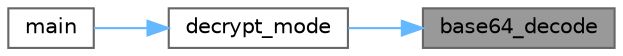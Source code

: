 digraph "base64_decode"
{
 // LATEX_PDF_SIZE
  bgcolor="transparent";
  edge [fontname=Helvetica,fontsize=10,labelfontname=Helvetica,labelfontsize=10];
  node [fontname=Helvetica,fontsize=10,shape=box,height=0.2,width=0.4];
  rankdir="RL";
  Node1 [id="Node000001",label="base64_decode",height=0.2,width=0.4,color="gray40", fillcolor="grey60", style="filled", fontcolor="black",tooltip="Decodes a Base64 string into raw binary data."];
  Node1 -> Node2 [id="edge1_Node000001_Node000002",dir="back",color="steelblue1",style="solid",tooltip=" "];
  Node2 [id="Node000002",label="decrypt_mode",height=0.2,width=0.4,color="grey40", fillcolor="white", style="filled",URL="$main__utils_8c.html#af204dc98bd83f01ebf0334ba95a02dee",tooltip="Performs decryption based on the given arguments."];
  Node2 -> Node3 [id="edge2_Node000002_Node000003",dir="back",color="steelblue1",style="solid",tooltip=" "];
  Node3 [id="Node000003",label="main",height=0.2,width=0.4,color="grey40", fillcolor="white", style="filled",URL="$main_8c.html#a0ddf1224851353fc92bfbff6f499fa97",tooltip=" "];
}
